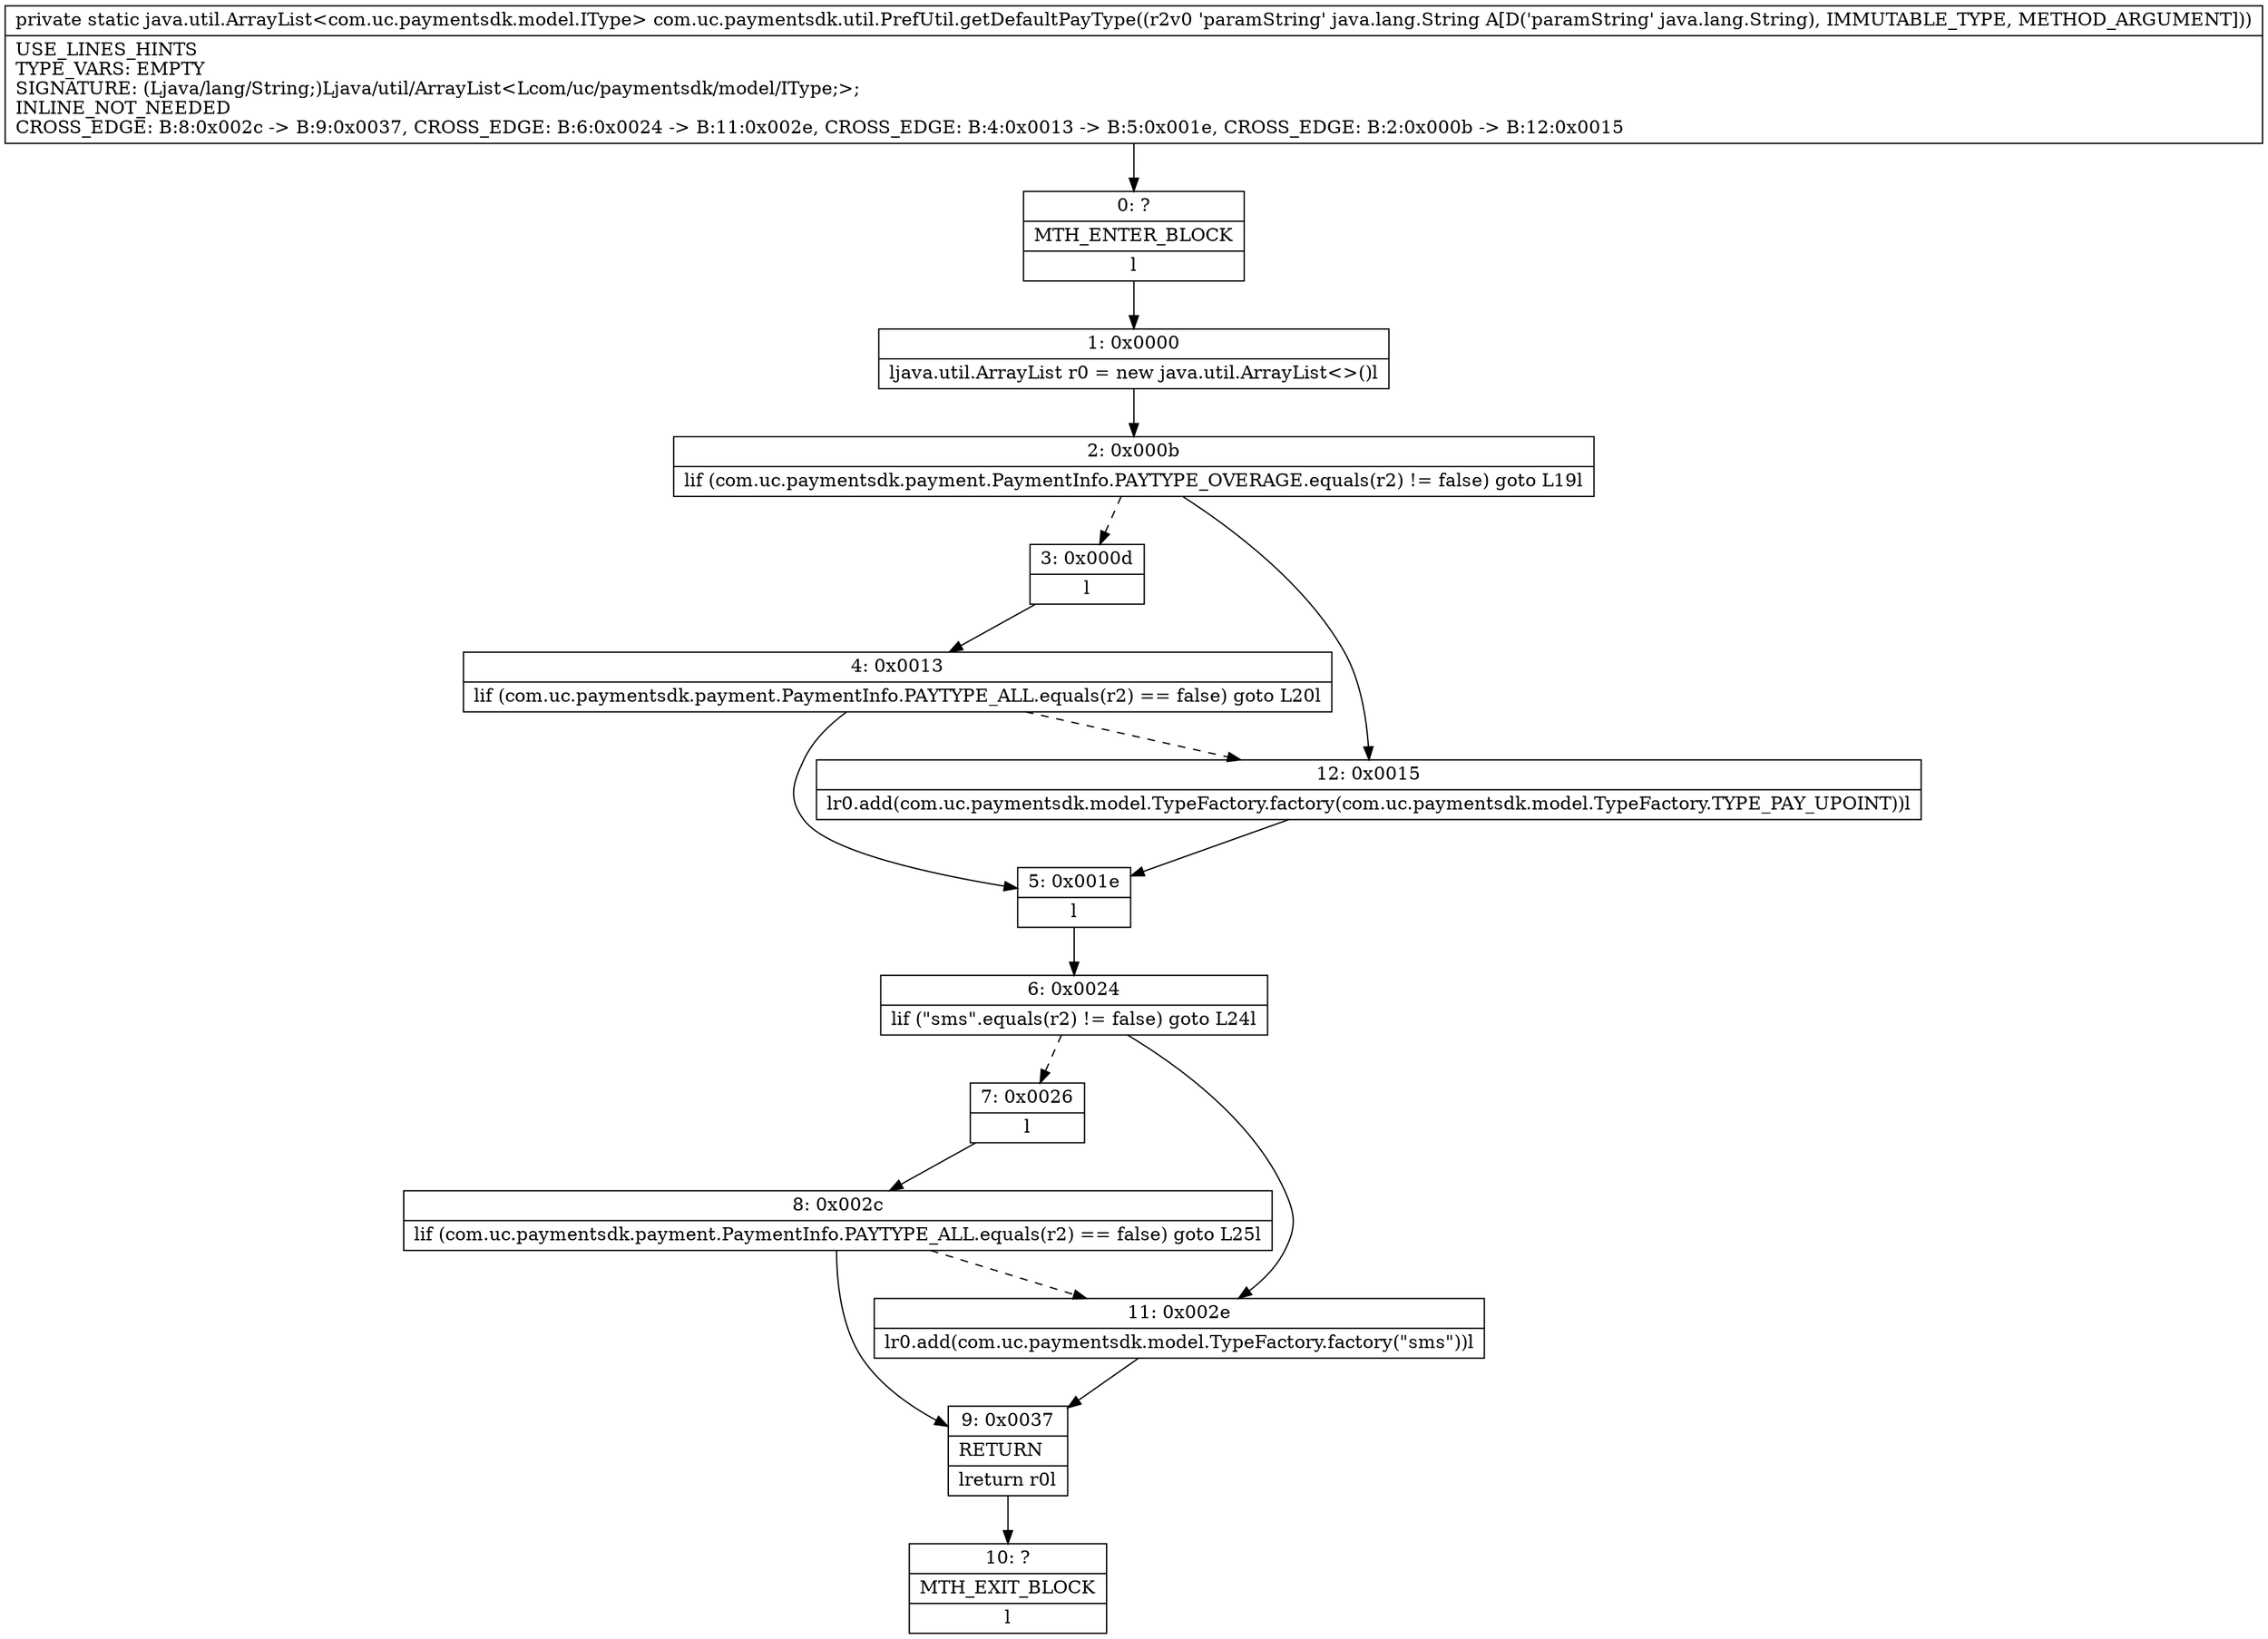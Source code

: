 digraph "CFG forcom.uc.paymentsdk.util.PrefUtil.getDefaultPayType(Ljava\/lang\/String;)Ljava\/util\/ArrayList;" {
Node_0 [shape=record,label="{0\:\ ?|MTH_ENTER_BLOCK\l|l}"];
Node_1 [shape=record,label="{1\:\ 0x0000|ljava.util.ArrayList r0 = new java.util.ArrayList\<\>()l}"];
Node_2 [shape=record,label="{2\:\ 0x000b|lif (com.uc.paymentsdk.payment.PaymentInfo.PAYTYPE_OVERAGE.equals(r2) != false) goto L19l}"];
Node_3 [shape=record,label="{3\:\ 0x000d|l}"];
Node_4 [shape=record,label="{4\:\ 0x0013|lif (com.uc.paymentsdk.payment.PaymentInfo.PAYTYPE_ALL.equals(r2) == false) goto L20l}"];
Node_5 [shape=record,label="{5\:\ 0x001e|l}"];
Node_6 [shape=record,label="{6\:\ 0x0024|lif (\"sms\".equals(r2) != false) goto L24l}"];
Node_7 [shape=record,label="{7\:\ 0x0026|l}"];
Node_8 [shape=record,label="{8\:\ 0x002c|lif (com.uc.paymentsdk.payment.PaymentInfo.PAYTYPE_ALL.equals(r2) == false) goto L25l}"];
Node_9 [shape=record,label="{9\:\ 0x0037|RETURN\l|lreturn r0l}"];
Node_10 [shape=record,label="{10\:\ ?|MTH_EXIT_BLOCK\l|l}"];
Node_11 [shape=record,label="{11\:\ 0x002e|lr0.add(com.uc.paymentsdk.model.TypeFactory.factory(\"sms\"))l}"];
Node_12 [shape=record,label="{12\:\ 0x0015|lr0.add(com.uc.paymentsdk.model.TypeFactory.factory(com.uc.paymentsdk.model.TypeFactory.TYPE_PAY_UPOINT))l}"];
MethodNode[shape=record,label="{private static java.util.ArrayList\<com.uc.paymentsdk.model.IType\> com.uc.paymentsdk.util.PrefUtil.getDefaultPayType((r2v0 'paramString' java.lang.String A[D('paramString' java.lang.String), IMMUTABLE_TYPE, METHOD_ARGUMENT]))  | USE_LINES_HINTS\lTYPE_VARS: EMPTY\lSIGNATURE: (Ljava\/lang\/String;)Ljava\/util\/ArrayList\<Lcom\/uc\/paymentsdk\/model\/IType;\>;\lINLINE_NOT_NEEDED\lCROSS_EDGE: B:8:0x002c \-\> B:9:0x0037, CROSS_EDGE: B:6:0x0024 \-\> B:11:0x002e, CROSS_EDGE: B:4:0x0013 \-\> B:5:0x001e, CROSS_EDGE: B:2:0x000b \-\> B:12:0x0015\l}"];
MethodNode -> Node_0;
Node_0 -> Node_1;
Node_1 -> Node_2;
Node_2 -> Node_3[style=dashed];
Node_2 -> Node_12;
Node_3 -> Node_4;
Node_4 -> Node_12[style=dashed];
Node_4 -> Node_5;
Node_5 -> Node_6;
Node_6 -> Node_7[style=dashed];
Node_6 -> Node_11;
Node_7 -> Node_8;
Node_8 -> Node_11[style=dashed];
Node_8 -> Node_9;
Node_9 -> Node_10;
Node_11 -> Node_9;
Node_12 -> Node_5;
}

